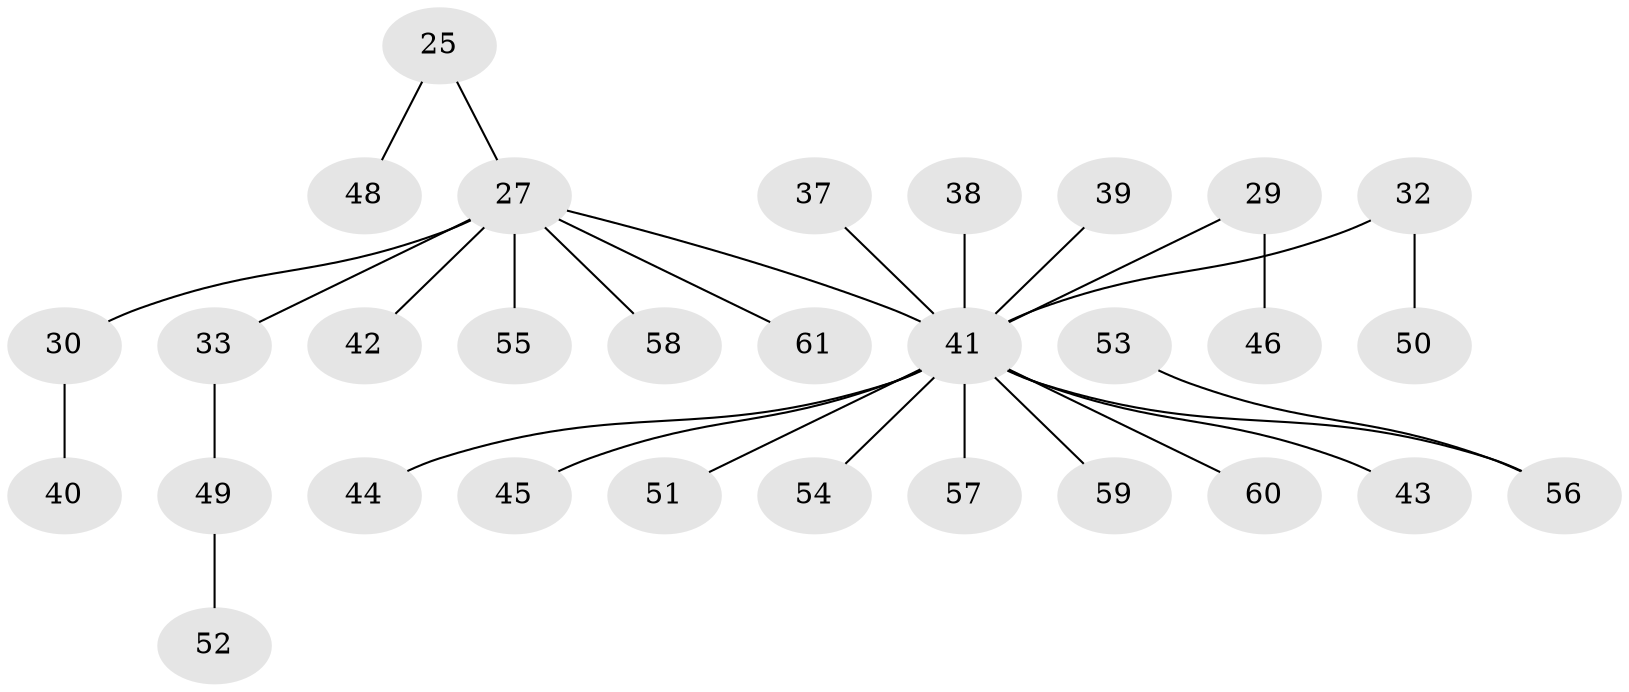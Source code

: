 // original degree distribution, {5: 0.04918032786885246, 3: 0.09836065573770492, 4: 0.11475409836065574, 1: 0.5081967213114754, 2: 0.22950819672131148}
// Generated by graph-tools (version 1.1) at 2025/52/03/09/25 04:52:57]
// undirected, 30 vertices, 29 edges
graph export_dot {
graph [start="1"]
  node [color=gray90,style=filled];
  25;
  27 [super="+12+19+6+8+24+17"];
  29;
  30;
  32;
  33;
  37;
  38;
  39;
  40;
  41 [super="+3+1+4+13+35+10+11+36+15+16+21+23+22+26"];
  42;
  43;
  44;
  45;
  46;
  48;
  49;
  50;
  51;
  52;
  53;
  54;
  55;
  56 [super="+47"];
  57;
  58;
  59;
  60;
  61;
  25 -- 48;
  25 -- 27;
  27 -- 30;
  27 -- 42;
  27 -- 58;
  27 -- 61;
  27 -- 55;
  27 -- 33;
  27 -- 41;
  29 -- 46;
  29 -- 41;
  30 -- 40;
  32 -- 50;
  32 -- 41;
  33 -- 49;
  37 -- 41;
  38 -- 41;
  39 -- 41;
  41 -- 60;
  41 -- 56;
  41 -- 54;
  41 -- 59;
  41 -- 45;
  41 -- 43;
  41 -- 57;
  41 -- 51;
  41 -- 44;
  49 -- 52;
  53 -- 56;
}
